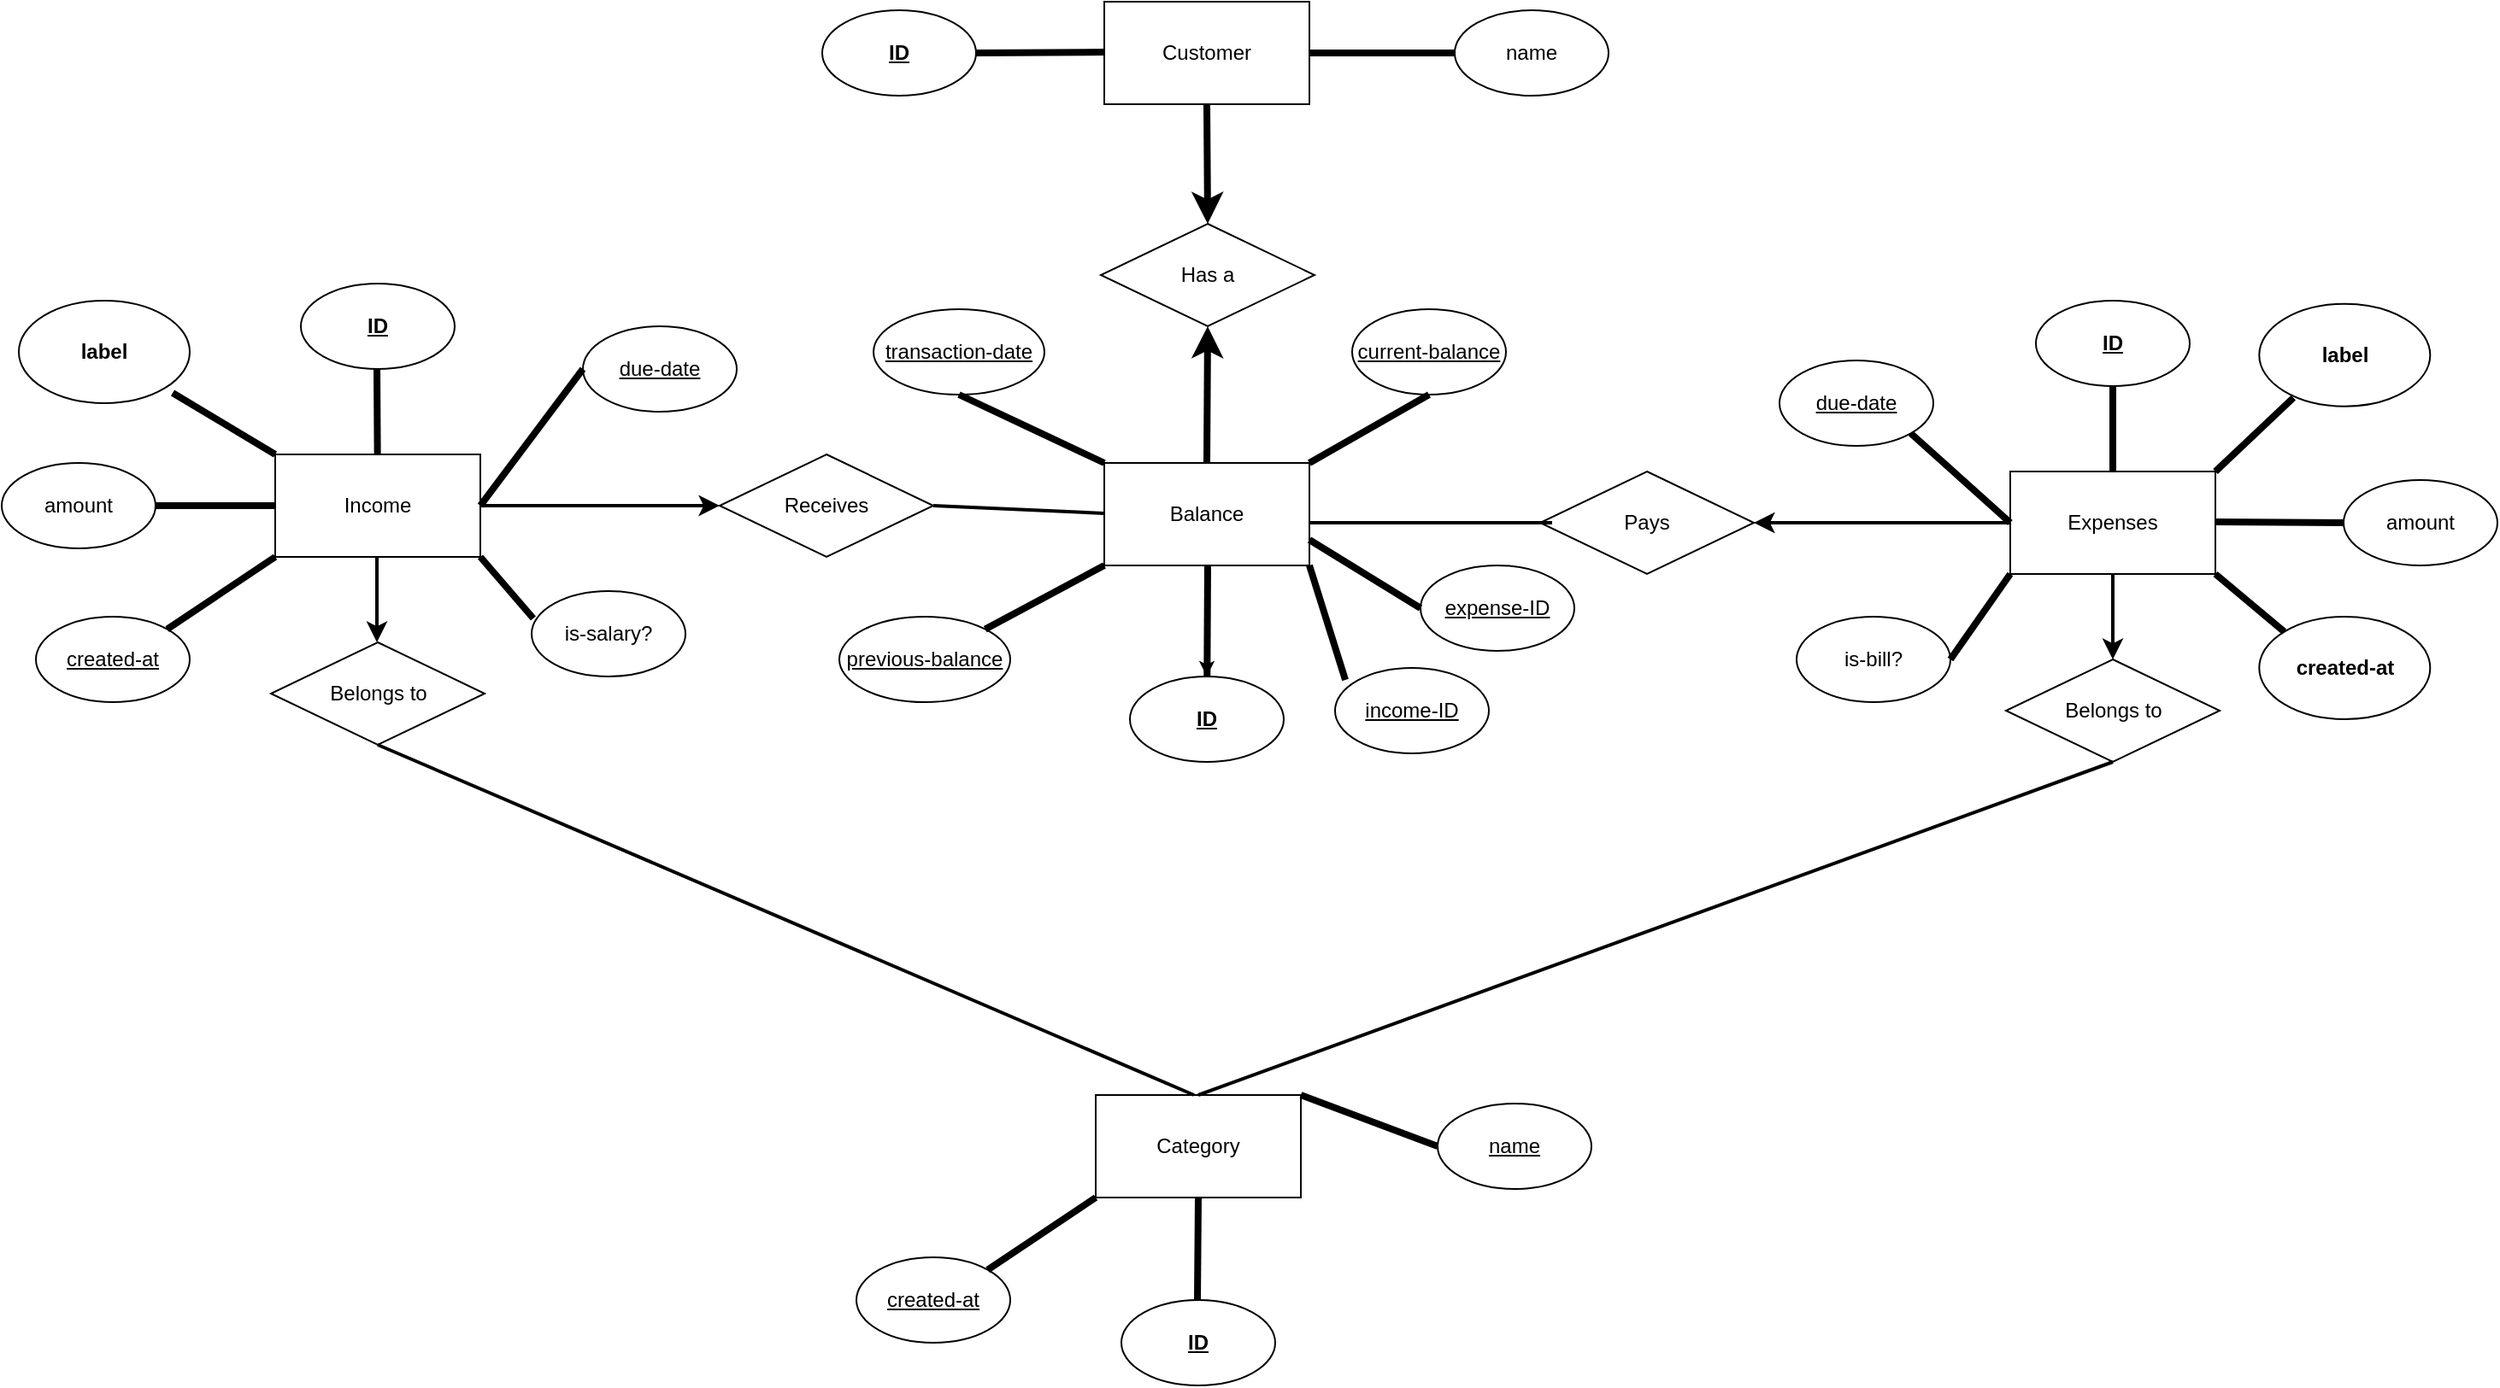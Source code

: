 <mxfile>
    <diagram id="k9xJKdagvpFgndsS8MYh" name="Page-1">
        <mxGraphModel dx="1903" dy="762" grid="1" gridSize="10" guides="1" tooltips="1" connect="1" arrows="1" fold="1" page="1" pageScale="1" pageWidth="850" pageHeight="1100" math="0" shadow="0">
            <root>
                <mxCell id="0"/>
                <mxCell id="1" parent="0"/>
                <mxCell id="95" style="edgeStyle=none;html=1;exitX=0;exitY=0.5;exitDx=0;exitDy=0;entryX=1;entryY=0.5;entryDx=0;entryDy=0;strokeColor=default;strokeWidth=2;" parent="1" source="2" target="92" edge="1">
                    <mxGeometry relative="1" as="geometry"/>
                </mxCell>
                <mxCell id="2" value="Expenses" style="rounded=0;whiteSpace=wrap;html=1;" parent="1" vertex="1">
                    <mxGeometry x="895" y="325" width="120" height="60" as="geometry"/>
                </mxCell>
                <mxCell id="96" style="edgeStyle=none;html=1;entryX=0;entryY=0.5;entryDx=0;entryDy=0;strokeColor=default;strokeWidth=2;" parent="1" source="3" target="86" edge="1">
                    <mxGeometry relative="1" as="geometry"/>
                </mxCell>
                <mxCell id="3" value="Income" style="rounded=0;whiteSpace=wrap;html=1;" parent="1" vertex="1">
                    <mxGeometry x="-120" y="315" width="120" height="60" as="geometry"/>
                </mxCell>
                <mxCell id="4" value="&lt;u&gt;&lt;b&gt;ID&lt;/b&gt;&lt;/u&gt;" style="ellipse;whiteSpace=wrap;html=1;" parent="1" vertex="1">
                    <mxGeometry x="910" y="225" width="90" height="50" as="geometry"/>
                </mxCell>
                <mxCell id="5" value="&lt;u&gt;&lt;b&gt;ID&lt;/b&gt;&lt;/u&gt;" style="ellipse;whiteSpace=wrap;html=1;" parent="1" vertex="1">
                    <mxGeometry x="-105" y="215" width="90" height="50" as="geometry"/>
                </mxCell>
                <mxCell id="7" value="" style="endArrow=none;html=1;strokeColor=default;strokeWidth=4;entryX=0.5;entryY=1;entryDx=0;entryDy=0;exitX=0.5;exitY=0;exitDx=0;exitDy=0;" parent="1" source="2" target="4" edge="1">
                    <mxGeometry width="50" height="50" relative="1" as="geometry">
                        <mxPoint x="925" y="385" as="sourcePoint"/>
                        <mxPoint x="965" y="285" as="targetPoint"/>
                    </mxGeometry>
                </mxCell>
                <mxCell id="8" value="" style="endArrow=none;html=1;strokeColor=default;strokeWidth=4;entryX=0.5;entryY=1;entryDx=0;entryDy=0;" parent="1" source="3" edge="1">
                    <mxGeometry width="50" height="50" relative="1" as="geometry">
                        <mxPoint x="-60.5" y="315" as="sourcePoint"/>
                        <mxPoint x="-60.5" y="265" as="targetPoint"/>
                    </mxGeometry>
                </mxCell>
                <mxCell id="9" value="Category" style="rounded=0;whiteSpace=wrap;html=1;" parent="1" vertex="1">
                    <mxGeometry x="360" y="690" width="120" height="60" as="geometry"/>
                </mxCell>
                <mxCell id="34" style="edgeStyle=none;html=1;exitX=0.5;exitY=1;exitDx=0;exitDy=0;entryX=0.5;entryY=0;entryDx=0;entryDy=0;strokeColor=default;strokeWidth=4;" parent="1" source="12" target="31" edge="1">
                    <mxGeometry relative="1" as="geometry"/>
                </mxCell>
                <mxCell id="12" value="Customer" style="rounded=0;whiteSpace=wrap;html=1;" parent="1" vertex="1">
                    <mxGeometry x="365" y="50" width="120" height="60" as="geometry"/>
                </mxCell>
                <mxCell id="33" style="edgeStyle=none;html=1;exitX=0.5;exitY=0;exitDx=0;exitDy=0;entryX=0.5;entryY=1;entryDx=0;entryDy=0;strokeColor=default;strokeWidth=4;" parent="1" source="13" target="31" edge="1">
                    <mxGeometry relative="1" as="geometry"/>
                </mxCell>
                <mxCell id="106" value="" style="edgeStyle=none;html=1;" edge="1" parent="1" source="13" target="20">
                    <mxGeometry relative="1" as="geometry"/>
                </mxCell>
                <mxCell id="13" value="Balance" style="rounded=0;whiteSpace=wrap;html=1;" parent="1" vertex="1">
                    <mxGeometry x="365" y="320" width="120" height="60" as="geometry"/>
                </mxCell>
                <mxCell id="14" value="&lt;u&gt;&lt;b&gt;ID&lt;/b&gt;&lt;/u&gt;" style="ellipse;whiteSpace=wrap;html=1;" parent="1" vertex="1">
                    <mxGeometry x="200" y="55" width="90" height="50" as="geometry"/>
                </mxCell>
                <mxCell id="15" value="" style="endArrow=none;html=1;strokeColor=default;strokeWidth=4;exitX=1;exitY=0.5;exitDx=0;exitDy=0;" parent="1" source="14" edge="1">
                    <mxGeometry width="50" height="50" relative="1" as="geometry">
                        <mxPoint x="295" y="79.5" as="sourcePoint"/>
                        <mxPoint x="365" y="79.5" as="targetPoint"/>
                    </mxGeometry>
                </mxCell>
                <mxCell id="17" value="&lt;u&gt;&lt;b&gt;ID&lt;/b&gt;&lt;/u&gt;" style="ellipse;whiteSpace=wrap;html=1;" parent="1" vertex="1">
                    <mxGeometry x="375" y="810" width="90" height="50" as="geometry"/>
                </mxCell>
                <mxCell id="19" value="amount" style="ellipse;whiteSpace=wrap;html=1;" parent="1" vertex="1">
                    <mxGeometry x="-280" y="320" width="90" height="50" as="geometry"/>
                </mxCell>
                <mxCell id="20" value="&lt;u&gt;&lt;b&gt;ID&lt;/b&gt;&lt;/u&gt;" style="ellipse;whiteSpace=wrap;html=1;" parent="1" vertex="1">
                    <mxGeometry x="380" y="445" width="90" height="50" as="geometry"/>
                </mxCell>
                <mxCell id="22" value="" style="endArrow=none;html=1;strokeColor=default;strokeWidth=4;entryX=0.5;entryY=1;entryDx=0;entryDy=0;exitX=0.5;exitY=0;exitDx=0;exitDy=0;" parent="1" edge="1">
                    <mxGeometry width="50" height="50" relative="1" as="geometry">
                        <mxPoint x="419.5" y="810" as="sourcePoint"/>
                        <mxPoint x="420" y="750" as="targetPoint"/>
                    </mxGeometry>
                </mxCell>
                <mxCell id="25" value="" style="endArrow=none;html=1;strokeColor=default;strokeWidth=4;entryX=0.5;entryY=1;entryDx=0;entryDy=0;" parent="1" source="20" edge="1">
                    <mxGeometry width="50" height="50" relative="1" as="geometry">
                        <mxPoint x="425" y="440" as="sourcePoint"/>
                        <mxPoint x="425.5" y="380" as="targetPoint"/>
                    </mxGeometry>
                </mxCell>
                <mxCell id="26" value="" style="endArrow=none;html=1;strokeColor=default;strokeWidth=4;exitX=1;exitY=0.5;exitDx=0;exitDy=0;entryX=0;entryY=0.5;entryDx=0;entryDy=0;" parent="1" target="3" edge="1">
                    <mxGeometry width="50" height="50" relative="1" as="geometry">
                        <mxPoint x="-190" y="345" as="sourcePoint"/>
                        <mxPoint x="-130" y="345" as="targetPoint"/>
                    </mxGeometry>
                </mxCell>
                <mxCell id="28" value="name" style="ellipse;whiteSpace=wrap;html=1;" parent="1" vertex="1">
                    <mxGeometry x="570" y="55" width="90" height="50" as="geometry"/>
                </mxCell>
                <mxCell id="30" value="" style="endArrow=none;html=1;strokeColor=default;strokeWidth=4;exitX=1;exitY=0.5;exitDx=0;exitDy=0;entryX=0;entryY=0.5;entryDx=0;entryDy=0;" parent="1" target="28" edge="1">
                    <mxGeometry width="50" height="50" relative="1" as="geometry">
                        <mxPoint x="485" y="80" as="sourcePoint"/>
                        <mxPoint x="560" y="79.5" as="targetPoint"/>
                    </mxGeometry>
                </mxCell>
                <mxCell id="31" value="Has a" style="rhombus;whiteSpace=wrap;html=1;" parent="1" vertex="1">
                    <mxGeometry x="363" y="180" width="125" height="60" as="geometry"/>
                </mxCell>
                <mxCell id="41" value="&lt;u&gt;name&lt;/u&gt;" style="ellipse;whiteSpace=wrap;html=1;" parent="1" vertex="1">
                    <mxGeometry x="560" y="695" width="90" height="50" as="geometry"/>
                </mxCell>
                <mxCell id="42" value="" style="endArrow=none;html=1;strokeColor=default;strokeWidth=4;exitX=1;exitY=0;exitDx=0;exitDy=0;entryX=0;entryY=0.5;entryDx=0;entryDy=0;" parent="1" source="9" target="41" edge="1">
                    <mxGeometry width="50" height="50" relative="1" as="geometry">
                        <mxPoint x="480" y="719.5" as="sourcePoint"/>
                        <mxPoint x="550" y="719.5" as="targetPoint"/>
                    </mxGeometry>
                </mxCell>
                <mxCell id="43" value="&lt;u&gt;due-date&lt;/u&gt;" style="ellipse;whiteSpace=wrap;html=1;" parent="1" vertex="1">
                    <mxGeometry x="60" y="240" width="90" height="50" as="geometry"/>
                </mxCell>
                <mxCell id="47" value="" style="endArrow=none;html=1;strokeColor=default;strokeWidth=4;entryX=1;entryY=0.5;entryDx=0;entryDy=0;exitX=0;exitY=0.5;exitDx=0;exitDy=0;" parent="1" source="43" target="3" edge="1">
                    <mxGeometry width="50" height="50" relative="1" as="geometry">
                        <mxPoint x="-60.5" y="425" as="sourcePoint"/>
                        <mxPoint x="-60.5" y="375" as="targetPoint"/>
                    </mxGeometry>
                </mxCell>
                <mxCell id="53" style="edgeStyle=none;html=1;entryX=0.5;entryY=0;entryDx=0;entryDy=0;strokeColor=default;strokeWidth=2;exitX=0.5;exitY=1;exitDx=0;exitDy=0;" parent="1" target="55" edge="1">
                    <mxGeometry relative="1" as="geometry">
                        <mxPoint x="955" y="385" as="sourcePoint"/>
                    </mxGeometry>
                </mxCell>
                <mxCell id="55" value="Belongs to" style="rhombus;whiteSpace=wrap;html=1;" parent="1" vertex="1">
                    <mxGeometry x="892.5" y="435" width="125" height="60" as="geometry"/>
                </mxCell>
                <mxCell id="64" value="amount" style="ellipse;whiteSpace=wrap;html=1;" parent="1" vertex="1">
                    <mxGeometry x="1090" y="330" width="90" height="50" as="geometry"/>
                </mxCell>
                <mxCell id="67" value="&lt;u&gt;due-date&lt;/u&gt;" style="ellipse;whiteSpace=wrap;html=1;" parent="1" vertex="1">
                    <mxGeometry x="760" y="260" width="90" height="50" as="geometry"/>
                </mxCell>
                <mxCell id="69" value="" style="endArrow=none;html=1;strokeColor=default;strokeWidth=4;exitX=1;exitY=1;exitDx=0;exitDy=0;entryX=0;entryY=0.5;entryDx=0;entryDy=0;" parent="1" source="67" target="2" edge="1">
                    <mxGeometry width="50" height="50" relative="1" as="geometry">
                        <mxPoint x="820" y="354.5" as="sourcePoint"/>
                        <mxPoint x="890" y="350" as="targetPoint"/>
                    </mxGeometry>
                </mxCell>
                <mxCell id="71" value="Belongs to" style="rhombus;whiteSpace=wrap;html=1;" parent="1" vertex="1">
                    <mxGeometry x="-122.5" y="425" width="125" height="60" as="geometry"/>
                </mxCell>
                <mxCell id="72" style="edgeStyle=none;html=1;entryX=0.5;entryY=0;entryDx=0;entryDy=0;strokeColor=default;strokeWidth=2;exitX=0.5;exitY=1;exitDx=0;exitDy=0;" parent="1" edge="1">
                    <mxGeometry relative="1" as="geometry">
                        <mxPoint x="-60.5" y="375" as="sourcePoint"/>
                        <mxPoint x="-60.5" y="425" as="targetPoint"/>
                    </mxGeometry>
                </mxCell>
                <mxCell id="73" value="" style="endArrow=none;html=1;strokeColor=default;strokeWidth=4;entryX=1;entryY=0.5;entryDx=0;entryDy=0;" parent="1" edge="1">
                    <mxGeometry width="50" height="50" relative="1" as="geometry">
                        <mxPoint x="1090" y="355" as="sourcePoint"/>
                        <mxPoint x="1015" y="354.5" as="targetPoint"/>
                    </mxGeometry>
                </mxCell>
                <mxCell id="74" value="is-salary?" style="ellipse;whiteSpace=wrap;html=1;" parent="1" vertex="1">
                    <mxGeometry x="30" y="395" width="90" height="50" as="geometry"/>
                </mxCell>
                <mxCell id="76" value="&lt;u&gt;current-balance&lt;/u&gt;" style="ellipse;whiteSpace=wrap;html=1;" parent="1" vertex="1">
                    <mxGeometry x="510" y="230" width="90" height="50" as="geometry"/>
                </mxCell>
                <mxCell id="77" value="" style="endArrow=none;html=1;strokeColor=default;strokeWidth=4;entryX=1;entryY=0;entryDx=0;entryDy=0;exitX=0;exitY=0.5;exitDx=0;exitDy=0;" parent="1" target="13" edge="1">
                    <mxGeometry width="50" height="50" relative="1" as="geometry">
                        <mxPoint x="555" y="280" as="sourcePoint"/>
                        <mxPoint x="470" y="280" as="targetPoint"/>
                    </mxGeometry>
                </mxCell>
                <mxCell id="78" value="&lt;u&gt;transaction-date&lt;/u&gt;" style="ellipse;whiteSpace=wrap;html=1;" parent="1" vertex="1">
                    <mxGeometry x="230" y="230" width="100" height="50" as="geometry"/>
                </mxCell>
                <mxCell id="79" value="" style="endArrow=none;html=1;strokeColor=default;strokeWidth=4;entryX=0.5;entryY=1;entryDx=0;entryDy=0;exitX=0;exitY=0;exitDx=0;exitDy=0;" parent="1" source="13" target="78" edge="1">
                    <mxGeometry width="50" height="50" relative="1" as="geometry">
                        <mxPoint x="380" y="230" as="sourcePoint"/>
                        <mxPoint x="310" y="270" as="targetPoint"/>
                    </mxGeometry>
                </mxCell>
                <mxCell id="80" value="" style="endArrow=none;html=1;strokeColor=default;strokeWidth=2;exitX=1;exitY=0.5;exitDx=0;exitDy=0;entryX=0.5;entryY=1;entryDx=0;entryDy=0;" parent="1" target="55" edge="1">
                    <mxGeometry width="50" height="50" relative="1" as="geometry">
                        <mxPoint x="420" y="690" as="sourcePoint"/>
                        <mxPoint x="500" y="690.5" as="targetPoint"/>
                    </mxGeometry>
                </mxCell>
                <mxCell id="81" value="" style="endArrow=none;html=1;strokeColor=default;strokeWidth=2;exitX=1;exitY=0.5;exitDx=0;exitDy=0;entryX=0.5;entryY=1;entryDx=0;entryDy=0;" parent="1" target="71" edge="1">
                    <mxGeometry width="50" height="50" relative="1" as="geometry">
                        <mxPoint x="417.5" y="690" as="sourcePoint"/>
                        <mxPoint x="772.5" y="490" as="targetPoint"/>
                    </mxGeometry>
                </mxCell>
                <mxCell id="86" value="Receives" style="rhombus;whiteSpace=wrap;html=1;" parent="1" vertex="1">
                    <mxGeometry x="140" y="315" width="125" height="60" as="geometry"/>
                </mxCell>
                <mxCell id="90" value="" style="endArrow=none;html=1;strokeColor=default;strokeWidth=2;entryX=0.056;entryY=0.5;entryDx=0;entryDy=0;entryPerimeter=0;exitX=1;exitY=0.5;exitDx=0;exitDy=0;" parent="1" source="86" edge="1">
                    <mxGeometry width="50" height="50" relative="1" as="geometry">
                        <mxPoint x="200" y="350" as="sourcePoint"/>
                        <mxPoint x="365" y="349.5" as="targetPoint"/>
                    </mxGeometry>
                </mxCell>
                <mxCell id="92" value="Pays" style="rhombus;whiteSpace=wrap;html=1;" parent="1" vertex="1">
                    <mxGeometry x="620" y="325" width="125" height="60" as="geometry"/>
                </mxCell>
                <mxCell id="93" value="" style="endArrow=none;html=1;strokeColor=default;strokeWidth=2;exitX=1;exitY=0.5;exitDx=0;exitDy=0;entryX=0.056;entryY=0.5;entryDx=0;entryDy=0;entryPerimeter=0;" parent="1" target="92" edge="1">
                    <mxGeometry width="50" height="50" relative="1" as="geometry">
                        <mxPoint x="485" y="355" as="sourcePoint"/>
                        <mxPoint x="555" y="359.5" as="targetPoint"/>
                    </mxGeometry>
                </mxCell>
                <mxCell id="98" value="&lt;b&gt;label&lt;/b&gt;" style="ellipse;whiteSpace=wrap;html=1;" parent="1" vertex="1">
                    <mxGeometry x="-270" y="225" width="100" height="60" as="geometry"/>
                </mxCell>
                <mxCell id="99" value="" style="endArrow=none;html=1;strokeColor=default;strokeWidth=4;exitX=1;exitY=0.5;exitDx=0;exitDy=0;entryX=0;entryY=0;entryDx=0;entryDy=0;" parent="1" target="3" edge="1">
                    <mxGeometry width="50" height="50" relative="1" as="geometry">
                        <mxPoint x="-180" y="279" as="sourcePoint"/>
                        <mxPoint x="-110" y="279" as="targetPoint"/>
                    </mxGeometry>
                </mxCell>
                <mxCell id="100" value="&lt;b&gt;label&lt;/b&gt;" style="ellipse;whiteSpace=wrap;html=1;" parent="1" vertex="1">
                    <mxGeometry x="1040.65" y="226.85" width="100" height="60" as="geometry"/>
                </mxCell>
                <mxCell id="101" value="" style="endArrow=none;html=1;strokeColor=default;strokeWidth=4;entryX=1;entryY=0;entryDx=0;entryDy=0;" parent="1" target="2" edge="1">
                    <mxGeometry width="50" height="50" relative="1" as="geometry">
                        <mxPoint x="1060.65" y="281.85" as="sourcePoint"/>
                        <mxPoint x="1017.504" y="324.996" as="targetPoint"/>
                    </mxGeometry>
                </mxCell>
                <mxCell id="102" value="&lt;u&gt;previous-balance&lt;/u&gt;" style="ellipse;whiteSpace=wrap;html=1;" vertex="1" parent="1">
                    <mxGeometry x="210" y="410" width="100" height="50" as="geometry"/>
                </mxCell>
                <mxCell id="103" value="" style="endArrow=none;html=1;strokeColor=default;strokeWidth=4;exitX=0;exitY=0.5;exitDx=0;exitDy=0;entryX=1;entryY=0;entryDx=0;entryDy=0;" edge="1" parent="1" target="102">
                    <mxGeometry width="50" height="50" relative="1" as="geometry">
                        <mxPoint x="365" y="380" as="sourcePoint"/>
                        <mxPoint x="310" y="410" as="targetPoint"/>
                    </mxGeometry>
                </mxCell>
                <mxCell id="104" value="&lt;u&gt;expense-ID&lt;br&gt;&lt;/u&gt;" style="ellipse;whiteSpace=wrap;html=1;" vertex="1" parent="1">
                    <mxGeometry x="550" y="380" width="90" height="50" as="geometry"/>
                </mxCell>
                <mxCell id="105" value="&lt;u&gt;income-ID&lt;/u&gt;" style="ellipse;whiteSpace=wrap;html=1;" vertex="1" parent="1">
                    <mxGeometry x="500" y="440" width="90" height="50" as="geometry"/>
                </mxCell>
                <mxCell id="107" value="" style="endArrow=none;html=1;strokeColor=default;strokeWidth=4;entryX=0.067;entryY=0.14;entryDx=0;entryDy=0;exitX=1;exitY=1;exitDx=0;exitDy=0;entryPerimeter=0;" edge="1" parent="1" source="13" target="105">
                    <mxGeometry width="50" height="50" relative="1" as="geometry">
                        <mxPoint x="540" y="400" as="sourcePoint"/>
                        <mxPoint x="470" y="440" as="targetPoint"/>
                    </mxGeometry>
                </mxCell>
                <mxCell id="108" value="" style="endArrow=none;html=1;strokeColor=default;strokeWidth=4;entryX=0;entryY=0.5;entryDx=0;entryDy=0;exitX=1;exitY=0.75;exitDx=0;exitDy=0;" edge="1" parent="1" source="13" target="104">
                    <mxGeometry width="50" height="50" relative="1" as="geometry">
                        <mxPoint x="490" y="370" as="sourcePoint"/>
                        <mxPoint x="516.03" y="457" as="targetPoint"/>
                    </mxGeometry>
                </mxCell>
                <mxCell id="109" value="is-bill?" style="ellipse;whiteSpace=wrap;html=1;" vertex="1" parent="1">
                    <mxGeometry x="770" y="410" width="90" height="50" as="geometry"/>
                </mxCell>
                <mxCell id="110" value="" style="endArrow=none;html=1;strokeColor=default;strokeWidth=4;exitX=1;exitY=0.5;exitDx=0;exitDy=0;entryX=0;entryY=1;entryDx=0;entryDy=0;" edge="1" parent="1" target="2">
                    <mxGeometry width="50" height="50" relative="1" as="geometry">
                        <mxPoint x="860" y="435" as="sourcePoint"/>
                        <mxPoint x="930" y="435" as="targetPoint"/>
                    </mxGeometry>
                </mxCell>
                <mxCell id="111" value="" style="endArrow=none;html=1;strokeColor=default;strokeWidth=4;exitX=0.011;exitY=0.32;exitDx=0;exitDy=0;exitPerimeter=0;entryX=1;entryY=1;entryDx=0;entryDy=0;" edge="1" parent="1" source="74" target="3">
                    <mxGeometry width="50" height="50" relative="1" as="geometry">
                        <mxPoint x="-40" y="420" as="sourcePoint"/>
                        <mxPoint y="380" as="targetPoint"/>
                    </mxGeometry>
                </mxCell>
                <mxCell id="112" value="&lt;u&gt;created-at&lt;/u&gt;" style="ellipse;whiteSpace=wrap;html=1;" vertex="1" parent="1">
                    <mxGeometry x="-260" y="410" width="90" height="50" as="geometry"/>
                </mxCell>
                <mxCell id="113" value="&lt;b&gt;created-at&lt;/b&gt;" style="ellipse;whiteSpace=wrap;html=1;" vertex="1" parent="1">
                    <mxGeometry x="1040.65" y="410" width="100" height="60" as="geometry"/>
                </mxCell>
                <mxCell id="114" value="" style="endArrow=none;html=1;strokeColor=default;strokeWidth=4;exitX=1;exitY=0;exitDx=0;exitDy=0;entryX=0;entryY=0;entryDx=0;entryDy=0;" edge="1" parent="1" source="112">
                    <mxGeometry width="50" height="50" relative="1" as="geometry">
                        <mxPoint x="-180" y="339" as="sourcePoint"/>
                        <mxPoint x="-120" y="375.0" as="targetPoint"/>
                    </mxGeometry>
                </mxCell>
                <mxCell id="115" value="" style="endArrow=none;html=1;strokeColor=default;strokeWidth=4;entryX=1;entryY=0;entryDx=0;entryDy=0;exitX=0;exitY=0;exitDx=0;exitDy=0;" edge="1" parent="1" source="113">
                    <mxGeometry width="50" height="50" relative="1" as="geometry">
                        <mxPoint x="1060.65" y="341.85" as="sourcePoint"/>
                        <mxPoint x="1015" y="385.0" as="targetPoint"/>
                    </mxGeometry>
                </mxCell>
                <mxCell id="116" value="&lt;u&gt;created-at&lt;/u&gt;" style="ellipse;whiteSpace=wrap;html=1;" vertex="1" parent="1">
                    <mxGeometry x="220" y="785" width="90" height="50" as="geometry"/>
                </mxCell>
                <mxCell id="117" value="" style="endArrow=none;html=1;strokeColor=default;strokeWidth=4;exitX=1;exitY=0;exitDx=0;exitDy=0;entryX=0;entryY=0;entryDx=0;entryDy=0;" edge="1" parent="1" source="116">
                    <mxGeometry width="50" height="50" relative="1" as="geometry">
                        <mxPoint x="300" y="714" as="sourcePoint"/>
                        <mxPoint x="360" y="750.0" as="targetPoint"/>
                    </mxGeometry>
                </mxCell>
            </root>
        </mxGraphModel>
    </diagram>
</mxfile>